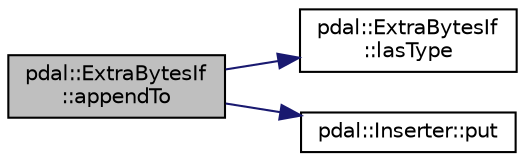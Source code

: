 digraph "pdal::ExtraBytesIf::appendTo"
{
  edge [fontname="Helvetica",fontsize="10",labelfontname="Helvetica",labelfontsize="10"];
  node [fontname="Helvetica",fontsize="10",shape=record];
  rankdir="LR";
  Node1 [label="pdal::ExtraBytesIf\l::appendTo",height=0.2,width=0.4,color="black", fillcolor="grey75", style="filled", fontcolor="black"];
  Node1 -> Node2 [color="midnightblue",fontsize="10",style="solid",fontname="Helvetica"];
  Node2 [label="pdal::ExtraBytesIf\l::lasType",height=0.2,width=0.4,color="black", fillcolor="white", style="filled",URL="$classpdal_1_1ExtraBytesIf.html#a225512655c5e100f157805765520bbdc"];
  Node1 -> Node3 [color="midnightblue",fontsize="10",style="solid",fontname="Helvetica"];
  Node3 [label="pdal::Inserter::put",height=0.2,width=0.4,color="black", fillcolor="white", style="filled",URL="$classpdal_1_1Inserter.html#aa9126abc68b00cfb9ccf2b2399df997e"];
}
